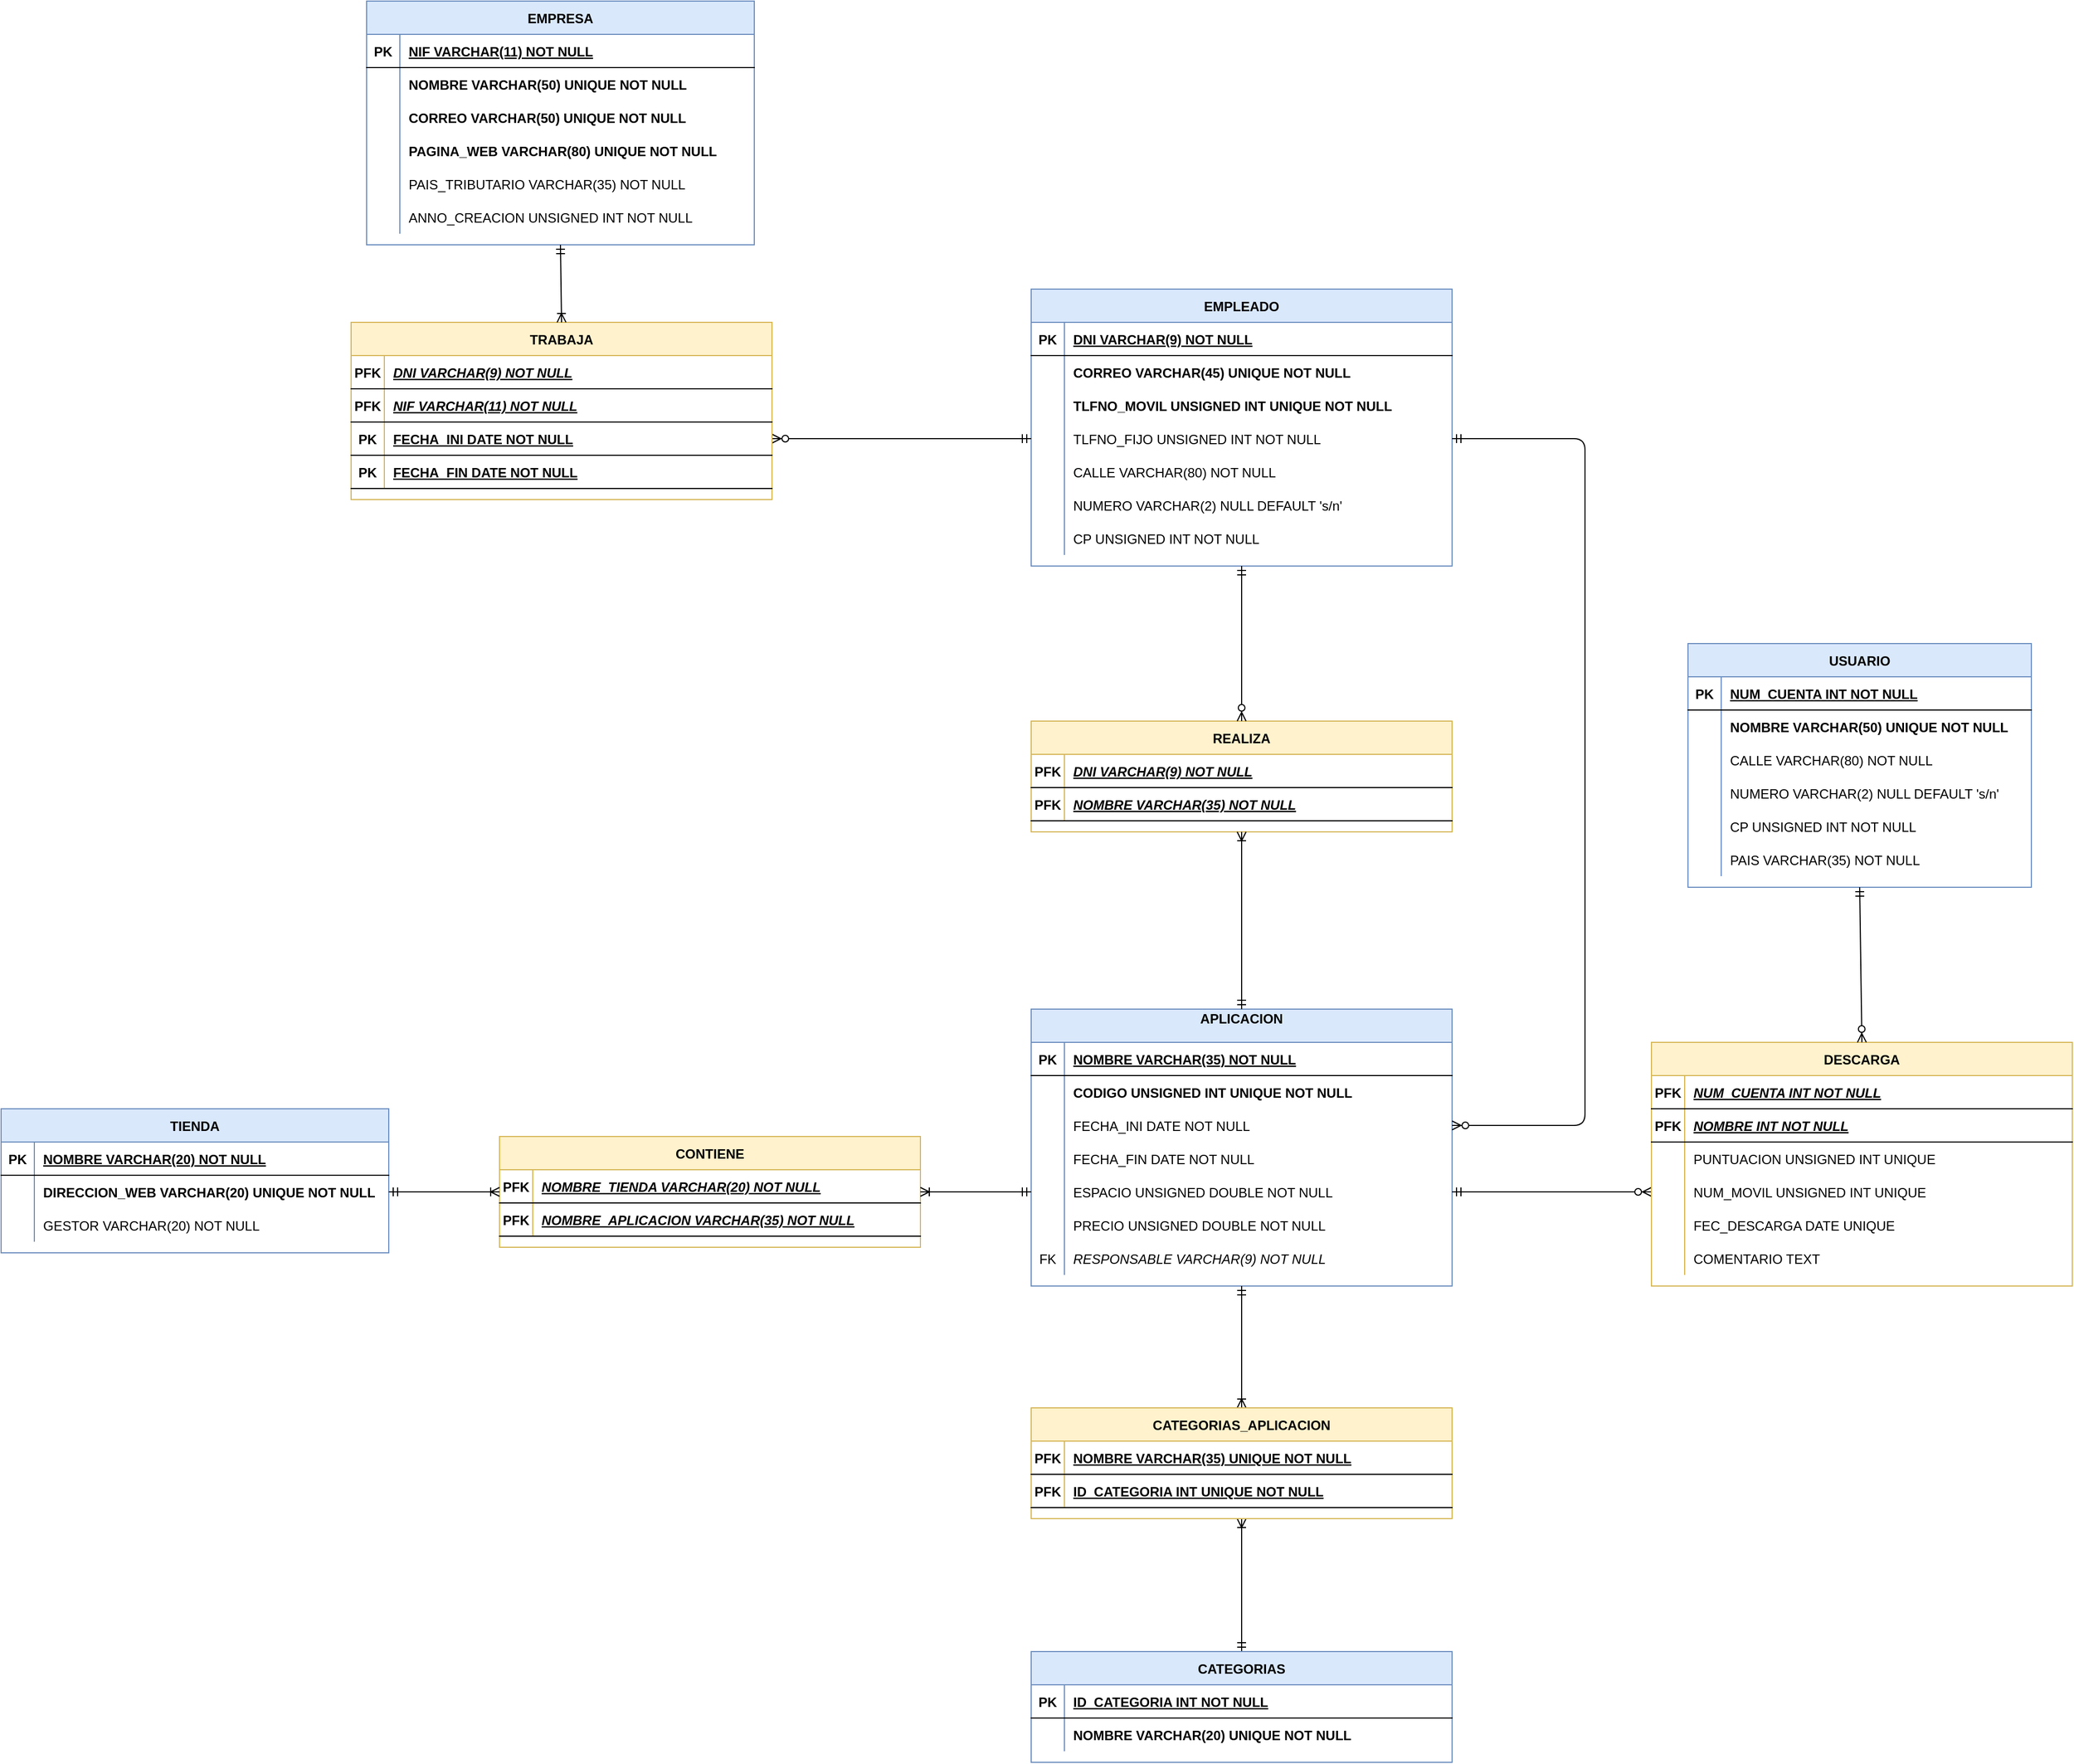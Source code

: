 <mxfile version="13.8.0" type="device"><diagram id="R2lEEEUBdFMjLlhIrx00" name="Page-1"><mxGraphModel dx="2881" dy="1130" grid="1" gridSize="10" guides="0" tooltips="1" connect="1" arrows="1" fold="1" page="1" pageScale="1" pageWidth="850" pageHeight="1100" math="0" shadow="0" extFonts="Permanent Marker^https://fonts.googleapis.com/css?family=Permanent+Marker"><root><mxCell id="0"/><mxCell id="1" parent="0"/><mxCell id="C-vyLk0tnHw3VtMMgP7b-23" value="EMPRESA" style="shape=table;startSize=30;container=1;collapsible=1;childLayout=tableLayout;fixedRows=1;rowLines=0;fontStyle=1;align=center;resizeLast=1;fillColor=#dae8fc;strokeColor=#6c8ebf;" parent="1" vertex="1"><mxGeometry x="-30" y="120" width="350" height="220" as="geometry"/></mxCell><mxCell id="C-vyLk0tnHw3VtMMgP7b-24" value="" style="shape=partialRectangle;collapsible=0;dropTarget=0;pointerEvents=0;fillColor=none;points=[[0,0.5],[1,0.5]];portConstraint=eastwest;top=0;left=0;right=0;bottom=1;" parent="C-vyLk0tnHw3VtMMgP7b-23" vertex="1"><mxGeometry y="30" width="350" height="30" as="geometry"/></mxCell><mxCell id="C-vyLk0tnHw3VtMMgP7b-25" value="PK" style="shape=partialRectangle;overflow=hidden;connectable=0;fillColor=none;top=0;left=0;bottom=0;right=0;fontStyle=1;" parent="C-vyLk0tnHw3VtMMgP7b-24" vertex="1"><mxGeometry width="30" height="30" as="geometry"/></mxCell><mxCell id="C-vyLk0tnHw3VtMMgP7b-26" value="NIF VARCHAR(11) NOT NULL" style="shape=partialRectangle;overflow=hidden;connectable=0;fillColor=none;top=0;left=0;bottom=0;right=0;align=left;spacingLeft=6;fontStyle=5;" parent="C-vyLk0tnHw3VtMMgP7b-24" vertex="1"><mxGeometry x="30" width="320" height="30" as="geometry"/></mxCell><mxCell id="C-vyLk0tnHw3VtMMgP7b-27" value="" style="shape=partialRectangle;collapsible=0;dropTarget=0;pointerEvents=0;fillColor=none;points=[[0,0.5],[1,0.5]];portConstraint=eastwest;top=0;left=0;right=0;bottom=0;" parent="C-vyLk0tnHw3VtMMgP7b-23" vertex="1"><mxGeometry y="60" width="350" height="30" as="geometry"/></mxCell><mxCell id="C-vyLk0tnHw3VtMMgP7b-28" value="" style="shape=partialRectangle;overflow=hidden;connectable=0;fillColor=none;top=0;left=0;bottom=0;right=0;" parent="C-vyLk0tnHw3VtMMgP7b-27" vertex="1"><mxGeometry width="30" height="30" as="geometry"/></mxCell><mxCell id="C-vyLk0tnHw3VtMMgP7b-29" value="NOMBRE VARCHAR(50) UNIQUE NOT NULL" style="shape=partialRectangle;overflow=hidden;connectable=0;fillColor=none;top=0;left=0;bottom=0;right=0;align=left;spacingLeft=6;fontStyle=1" parent="C-vyLk0tnHw3VtMMgP7b-27" vertex="1"><mxGeometry x="30" width="320" height="30" as="geometry"/></mxCell><mxCell id="D6ohH30DfpEZa4gS4uIM-1" style="shape=partialRectangle;collapsible=0;dropTarget=0;pointerEvents=0;fillColor=none;points=[[0,0.5],[1,0.5]];portConstraint=eastwest;top=0;left=0;right=0;bottom=0;" vertex="1" parent="C-vyLk0tnHw3VtMMgP7b-23"><mxGeometry y="90" width="350" height="30" as="geometry"/></mxCell><mxCell id="D6ohH30DfpEZa4gS4uIM-2" style="shape=partialRectangle;overflow=hidden;connectable=0;fillColor=none;top=0;left=0;bottom=0;right=0;" vertex="1" parent="D6ohH30DfpEZa4gS4uIM-1"><mxGeometry width="30" height="30" as="geometry"/></mxCell><mxCell id="D6ohH30DfpEZa4gS4uIM-3" value="CORREO VARCHAR(50) UNIQUE NOT NULL" style="shape=partialRectangle;overflow=hidden;connectable=0;fillColor=none;top=0;left=0;bottom=0;right=0;align=left;spacingLeft=6;fontStyle=1" vertex="1" parent="D6ohH30DfpEZa4gS4uIM-1"><mxGeometry x="30" width="320" height="30" as="geometry"/></mxCell><mxCell id="D6ohH30DfpEZa4gS4uIM-4" style="shape=partialRectangle;collapsible=0;dropTarget=0;pointerEvents=0;fillColor=none;points=[[0,0.5],[1,0.5]];portConstraint=eastwest;top=0;left=0;right=0;bottom=0;" vertex="1" parent="C-vyLk0tnHw3VtMMgP7b-23"><mxGeometry y="120" width="350" height="30" as="geometry"/></mxCell><mxCell id="D6ohH30DfpEZa4gS4uIM-5" style="shape=partialRectangle;overflow=hidden;connectable=0;fillColor=none;top=0;left=0;bottom=0;right=0;" vertex="1" parent="D6ohH30DfpEZa4gS4uIM-4"><mxGeometry width="30" height="30" as="geometry"/></mxCell><mxCell id="D6ohH30DfpEZa4gS4uIM-6" value="PAGINA_WEB VARCHAR(80) UNIQUE NOT NULL" style="shape=partialRectangle;overflow=hidden;connectable=0;fillColor=none;top=0;left=0;bottom=0;right=0;align=left;spacingLeft=6;fontStyle=1" vertex="1" parent="D6ohH30DfpEZa4gS4uIM-4"><mxGeometry x="30" width="320" height="30" as="geometry"/></mxCell><mxCell id="D6ohH30DfpEZa4gS4uIM-10" style="shape=partialRectangle;collapsible=0;dropTarget=0;pointerEvents=0;fillColor=none;points=[[0,0.5],[1,0.5]];portConstraint=eastwest;top=0;left=0;right=0;bottom=0;" vertex="1" parent="C-vyLk0tnHw3VtMMgP7b-23"><mxGeometry y="150" width="350" height="30" as="geometry"/></mxCell><mxCell id="D6ohH30DfpEZa4gS4uIM-11" style="shape=partialRectangle;overflow=hidden;connectable=0;fillColor=none;top=0;left=0;bottom=0;right=0;" vertex="1" parent="D6ohH30DfpEZa4gS4uIM-10"><mxGeometry width="30" height="30" as="geometry"/></mxCell><mxCell id="D6ohH30DfpEZa4gS4uIM-12" value="PAIS_TRIBUTARIO VARCHAR(35) NOT NULL" style="shape=partialRectangle;overflow=hidden;connectable=0;fillColor=none;top=0;left=0;bottom=0;right=0;align=left;spacingLeft=6;fontStyle=0" vertex="1" parent="D6ohH30DfpEZa4gS4uIM-10"><mxGeometry x="30" width="320" height="30" as="geometry"/></mxCell><mxCell id="D6ohH30DfpEZa4gS4uIM-13" style="shape=partialRectangle;collapsible=0;dropTarget=0;pointerEvents=0;fillColor=none;points=[[0,0.5],[1,0.5]];portConstraint=eastwest;top=0;left=0;right=0;bottom=0;" vertex="1" parent="C-vyLk0tnHw3VtMMgP7b-23"><mxGeometry y="180" width="350" height="30" as="geometry"/></mxCell><mxCell id="D6ohH30DfpEZa4gS4uIM-14" style="shape=partialRectangle;overflow=hidden;connectable=0;fillColor=none;top=0;left=0;bottom=0;right=0;" vertex="1" parent="D6ohH30DfpEZa4gS4uIM-13"><mxGeometry width="30" height="30" as="geometry"/></mxCell><mxCell id="D6ohH30DfpEZa4gS4uIM-15" value="ANNO_CREACION UNSIGNED INT NOT NULL" style="shape=partialRectangle;overflow=hidden;connectable=0;fillColor=none;top=0;left=0;bottom=0;right=0;align=left;spacingLeft=6;fontStyle=0" vertex="1" parent="D6ohH30DfpEZa4gS4uIM-13"><mxGeometry x="30" width="320" height="30" as="geometry"/></mxCell><mxCell id="D6ohH30DfpEZa4gS4uIM-22" value="EMPLEADO" style="shape=table;startSize=30;container=1;collapsible=1;childLayout=tableLayout;fixedRows=1;rowLines=0;fontStyle=1;align=center;resizeLast=1;fillColor=#dae8fc;strokeColor=#6c8ebf;" vertex="1" parent="1"><mxGeometry x="570" y="380" width="380" height="250" as="geometry"/></mxCell><mxCell id="D6ohH30DfpEZa4gS4uIM-23" value="" style="shape=partialRectangle;collapsible=0;dropTarget=0;pointerEvents=0;fillColor=none;points=[[0,0.5],[1,0.5]];portConstraint=eastwest;top=0;left=0;right=0;bottom=1;" vertex="1" parent="D6ohH30DfpEZa4gS4uIM-22"><mxGeometry y="30" width="380" height="30" as="geometry"/></mxCell><mxCell id="D6ohH30DfpEZa4gS4uIM-24" value="PK" style="shape=partialRectangle;overflow=hidden;connectable=0;fillColor=none;top=0;left=0;bottom=0;right=0;fontStyle=1;" vertex="1" parent="D6ohH30DfpEZa4gS4uIM-23"><mxGeometry width="30" height="30" as="geometry"/></mxCell><mxCell id="D6ohH30DfpEZa4gS4uIM-25" value="DNI VARCHAR(9) NOT NULL" style="shape=partialRectangle;overflow=hidden;connectable=0;fillColor=none;top=0;left=0;bottom=0;right=0;align=left;spacingLeft=6;fontStyle=5;" vertex="1" parent="D6ohH30DfpEZa4gS4uIM-23"><mxGeometry x="30" width="350" height="30" as="geometry"/></mxCell><mxCell id="D6ohH30DfpEZa4gS4uIM-29" value="" style="shape=partialRectangle;collapsible=0;dropTarget=0;pointerEvents=0;fillColor=none;points=[[0,0.5],[1,0.5]];portConstraint=eastwest;top=0;left=0;right=0;bottom=0;" vertex="1" parent="D6ohH30DfpEZa4gS4uIM-22"><mxGeometry y="60" width="380" height="30" as="geometry"/></mxCell><mxCell id="D6ohH30DfpEZa4gS4uIM-30" value="" style="shape=partialRectangle;overflow=hidden;connectable=0;fillColor=none;top=0;left=0;bottom=0;right=0;" vertex="1" parent="D6ohH30DfpEZa4gS4uIM-29"><mxGeometry width="30" height="30" as="geometry"/></mxCell><mxCell id="D6ohH30DfpEZa4gS4uIM-31" value="CORREO VARCHAR(45) UNIQUE NOT NULL" style="shape=partialRectangle;overflow=hidden;connectable=0;fillColor=none;top=0;left=0;bottom=0;right=0;align=left;spacingLeft=6;fontStyle=1" vertex="1" parent="D6ohH30DfpEZa4gS4uIM-29"><mxGeometry x="30" width="350" height="30" as="geometry"/></mxCell><mxCell id="D6ohH30DfpEZa4gS4uIM-51" style="shape=partialRectangle;collapsible=0;dropTarget=0;pointerEvents=0;fillColor=none;points=[[0,0.5],[1,0.5]];portConstraint=eastwest;top=0;left=0;right=0;bottom=0;" vertex="1" parent="D6ohH30DfpEZa4gS4uIM-22"><mxGeometry y="90" width="380" height="30" as="geometry"/></mxCell><mxCell id="D6ohH30DfpEZa4gS4uIM-52" style="shape=partialRectangle;overflow=hidden;connectable=0;fillColor=none;top=0;left=0;bottom=0;right=0;" vertex="1" parent="D6ohH30DfpEZa4gS4uIM-51"><mxGeometry width="30" height="30" as="geometry"/></mxCell><mxCell id="D6ohH30DfpEZa4gS4uIM-53" value="TLFNO_MOVIL UNSIGNED INT UNIQUE NOT NULL" style="shape=partialRectangle;overflow=hidden;connectable=0;fillColor=none;top=0;left=0;bottom=0;right=0;align=left;spacingLeft=6;fontStyle=1" vertex="1" parent="D6ohH30DfpEZa4gS4uIM-51"><mxGeometry x="30" width="350" height="30" as="geometry"/></mxCell><mxCell id="D6ohH30DfpEZa4gS4uIM-48" style="shape=partialRectangle;collapsible=0;dropTarget=0;pointerEvents=0;fillColor=none;points=[[0,0.5],[1,0.5]];portConstraint=eastwest;top=0;left=0;right=0;bottom=0;" vertex="1" parent="D6ohH30DfpEZa4gS4uIM-22"><mxGeometry y="120" width="380" height="30" as="geometry"/></mxCell><mxCell id="D6ohH30DfpEZa4gS4uIM-49" style="shape=partialRectangle;overflow=hidden;connectable=0;fillColor=none;top=0;left=0;bottom=0;right=0;" vertex="1" parent="D6ohH30DfpEZa4gS4uIM-48"><mxGeometry width="30" height="30" as="geometry"/></mxCell><mxCell id="D6ohH30DfpEZa4gS4uIM-50" value="TLFNO_FIJO UNSIGNED INT NOT NULL" style="shape=partialRectangle;overflow=hidden;connectable=0;fillColor=none;top=0;left=0;bottom=0;right=0;align=left;spacingLeft=6;fontStyle=0" vertex="1" parent="D6ohH30DfpEZa4gS4uIM-48"><mxGeometry x="30" width="350" height="30" as="geometry"/></mxCell><mxCell id="D6ohH30DfpEZa4gS4uIM-26" value="" style="shape=partialRectangle;collapsible=0;dropTarget=0;pointerEvents=0;fillColor=none;points=[[0,0.5],[1,0.5]];portConstraint=eastwest;top=0;left=0;right=0;bottom=0;" vertex="1" parent="D6ohH30DfpEZa4gS4uIM-22"><mxGeometry y="150" width="380" height="30" as="geometry"/></mxCell><mxCell id="D6ohH30DfpEZa4gS4uIM-27" value="" style="shape=partialRectangle;overflow=hidden;connectable=0;fillColor=none;top=0;left=0;bottom=0;right=0;" vertex="1" parent="D6ohH30DfpEZa4gS4uIM-26"><mxGeometry width="30" height="30" as="geometry"/></mxCell><mxCell id="D6ohH30DfpEZa4gS4uIM-28" value="CALLE VARCHAR(80) NOT NULL" style="shape=partialRectangle;overflow=hidden;connectable=0;fillColor=none;top=0;left=0;bottom=0;right=0;align=left;spacingLeft=6;" vertex="1" parent="D6ohH30DfpEZa4gS4uIM-26"><mxGeometry x="30" width="350" height="30" as="geometry"/></mxCell><mxCell id="D6ohH30DfpEZa4gS4uIM-54" style="shape=partialRectangle;collapsible=0;dropTarget=0;pointerEvents=0;fillColor=none;points=[[0,0.5],[1,0.5]];portConstraint=eastwest;top=0;left=0;right=0;bottom=0;" vertex="1" parent="D6ohH30DfpEZa4gS4uIM-22"><mxGeometry y="180" width="380" height="30" as="geometry"/></mxCell><mxCell id="D6ohH30DfpEZa4gS4uIM-55" style="shape=partialRectangle;overflow=hidden;connectable=0;fillColor=none;top=0;left=0;bottom=0;right=0;" vertex="1" parent="D6ohH30DfpEZa4gS4uIM-54"><mxGeometry width="30" height="30" as="geometry"/></mxCell><mxCell id="D6ohH30DfpEZa4gS4uIM-56" value="NUMERO VARCHAR(2) NULL DEFAULT 's/n'" style="shape=partialRectangle;overflow=hidden;connectable=0;fillColor=none;top=0;left=0;bottom=0;right=0;align=left;spacingLeft=6;" vertex="1" parent="D6ohH30DfpEZa4gS4uIM-54"><mxGeometry x="30" width="350" height="30" as="geometry"/></mxCell><mxCell id="D6ohH30DfpEZa4gS4uIM-57" style="shape=partialRectangle;collapsible=0;dropTarget=0;pointerEvents=0;fillColor=none;points=[[0,0.5],[1,0.5]];portConstraint=eastwest;top=0;left=0;right=0;bottom=0;" vertex="1" parent="D6ohH30DfpEZa4gS4uIM-22"><mxGeometry y="210" width="380" height="30" as="geometry"/></mxCell><mxCell id="D6ohH30DfpEZa4gS4uIM-58" style="shape=partialRectangle;overflow=hidden;connectable=0;fillColor=none;top=0;left=0;bottom=0;right=0;" vertex="1" parent="D6ohH30DfpEZa4gS4uIM-57"><mxGeometry width="30" height="30" as="geometry"/></mxCell><mxCell id="D6ohH30DfpEZa4gS4uIM-59" value="CP UNSIGNED INT NOT NULL" style="shape=partialRectangle;overflow=hidden;connectable=0;fillColor=none;top=0;left=0;bottom=0;right=0;align=left;spacingLeft=6;" vertex="1" parent="D6ohH30DfpEZa4gS4uIM-57"><mxGeometry x="30" width="350" height="30" as="geometry"/></mxCell><mxCell id="D6ohH30DfpEZa4gS4uIM-160" value="REALIZA" style="shape=table;startSize=30;container=1;collapsible=1;childLayout=tableLayout;fixedRows=1;rowLines=0;fontStyle=1;align=center;resizeLast=1;fillColor=#fff2cc;strokeColor=#d6b656;" vertex="1" parent="1"><mxGeometry x="570" y="770" width="380" height="100" as="geometry"/></mxCell><mxCell id="D6ohH30DfpEZa4gS4uIM-161" value="" style="shape=partialRectangle;collapsible=0;dropTarget=0;pointerEvents=0;fillColor=none;points=[[0,0.5],[1,0.5]];portConstraint=eastwest;top=0;left=0;right=0;bottom=1;" vertex="1" parent="D6ohH30DfpEZa4gS4uIM-160"><mxGeometry y="30" width="380" height="30" as="geometry"/></mxCell><mxCell id="D6ohH30DfpEZa4gS4uIM-162" value="PFK" style="shape=partialRectangle;overflow=hidden;connectable=0;fillColor=none;top=0;left=0;bottom=0;right=0;fontStyle=1;" vertex="1" parent="D6ohH30DfpEZa4gS4uIM-161"><mxGeometry width="30" height="30" as="geometry"/></mxCell><mxCell id="D6ohH30DfpEZa4gS4uIM-163" value="DNI VARCHAR(9) NOT NULL" style="shape=partialRectangle;overflow=hidden;connectable=0;fillColor=none;top=0;left=0;bottom=0;right=0;align=left;spacingLeft=6;fontStyle=7;" vertex="1" parent="D6ohH30DfpEZa4gS4uIM-161"><mxGeometry x="30" width="350" height="30" as="geometry"/></mxCell><mxCell id="D6ohH30DfpEZa4gS4uIM-164" style="shape=partialRectangle;collapsible=0;dropTarget=0;pointerEvents=0;fillColor=none;points=[[0,0.5],[1,0.5]];portConstraint=eastwest;top=0;left=0;right=0;bottom=1;" vertex="1" parent="D6ohH30DfpEZa4gS4uIM-160"><mxGeometry y="60" width="380" height="30" as="geometry"/></mxCell><mxCell id="D6ohH30DfpEZa4gS4uIM-165" value="PFK" style="shape=partialRectangle;overflow=hidden;connectable=0;fillColor=none;top=0;left=0;bottom=0;right=0;fontStyle=1;" vertex="1" parent="D6ohH30DfpEZa4gS4uIM-164"><mxGeometry width="30" height="30" as="geometry"/></mxCell><mxCell id="D6ohH30DfpEZa4gS4uIM-166" value="NOMBRE VARCHAR(35) NOT NULL" style="shape=partialRectangle;overflow=hidden;connectable=0;fillColor=none;top=0;left=0;bottom=0;right=0;align=left;spacingLeft=6;fontStyle=7;" vertex="1" parent="D6ohH30DfpEZa4gS4uIM-164"><mxGeometry x="30" width="350" height="30" as="geometry"/></mxCell><mxCell id="D6ohH30DfpEZa4gS4uIM-86" value="APLICACION&#xA;" style="shape=table;startSize=30;container=1;collapsible=1;childLayout=tableLayout;fixedRows=1;rowLines=0;fontStyle=1;align=center;resizeLast=1;fillColor=#dae8fc;strokeColor=#6c8ebf;" vertex="1" parent="1"><mxGeometry x="570" y="1030" width="380" height="250" as="geometry"/></mxCell><mxCell id="D6ohH30DfpEZa4gS4uIM-87" value="" style="shape=partialRectangle;collapsible=0;dropTarget=0;pointerEvents=0;fillColor=none;points=[[0,0.5],[1,0.5]];portConstraint=eastwest;top=0;left=0;right=0;bottom=1;" vertex="1" parent="D6ohH30DfpEZa4gS4uIM-86"><mxGeometry y="30" width="380" height="30" as="geometry"/></mxCell><mxCell id="D6ohH30DfpEZa4gS4uIM-88" value="PK" style="shape=partialRectangle;overflow=hidden;connectable=0;fillColor=none;top=0;left=0;bottom=0;right=0;fontStyle=1;" vertex="1" parent="D6ohH30DfpEZa4gS4uIM-87"><mxGeometry width="30" height="30" as="geometry"/></mxCell><mxCell id="D6ohH30DfpEZa4gS4uIM-89" value="NOMBRE VARCHAR(35) NOT NULL" style="shape=partialRectangle;overflow=hidden;connectable=0;fillColor=none;top=0;left=0;bottom=0;right=0;align=left;spacingLeft=6;fontStyle=5;" vertex="1" parent="D6ohH30DfpEZa4gS4uIM-87"><mxGeometry x="30" width="350" height="30" as="geometry"/></mxCell><mxCell id="D6ohH30DfpEZa4gS4uIM-90" value="" style="shape=partialRectangle;collapsible=0;dropTarget=0;pointerEvents=0;fillColor=none;points=[[0,0.5],[1,0.5]];portConstraint=eastwest;top=0;left=0;right=0;bottom=0;" vertex="1" parent="D6ohH30DfpEZa4gS4uIM-86"><mxGeometry y="60" width="380" height="30" as="geometry"/></mxCell><mxCell id="D6ohH30DfpEZa4gS4uIM-91" value="" style="shape=partialRectangle;overflow=hidden;connectable=0;fillColor=none;top=0;left=0;bottom=0;right=0;" vertex="1" parent="D6ohH30DfpEZa4gS4uIM-90"><mxGeometry width="30" height="30" as="geometry"/></mxCell><mxCell id="D6ohH30DfpEZa4gS4uIM-92" value="CODIGO UNSIGNED INT UNIQUE NOT NULL" style="shape=partialRectangle;overflow=hidden;connectable=0;fillColor=none;top=0;left=0;bottom=0;right=0;align=left;spacingLeft=6;fontStyle=1" vertex="1" parent="D6ohH30DfpEZa4gS4uIM-90"><mxGeometry x="30" width="350" height="30" as="geometry"/></mxCell><mxCell id="D6ohH30DfpEZa4gS4uIM-96" style="shape=partialRectangle;collapsible=0;dropTarget=0;pointerEvents=0;fillColor=none;points=[[0,0.5],[1,0.5]];portConstraint=eastwest;top=0;left=0;right=0;bottom=0;" vertex="1" parent="D6ohH30DfpEZa4gS4uIM-86"><mxGeometry y="90" width="380" height="30" as="geometry"/></mxCell><mxCell id="D6ohH30DfpEZa4gS4uIM-97" style="shape=partialRectangle;overflow=hidden;connectable=0;fillColor=none;top=0;left=0;bottom=0;right=0;" vertex="1" parent="D6ohH30DfpEZa4gS4uIM-96"><mxGeometry width="30" height="30" as="geometry"/></mxCell><mxCell id="D6ohH30DfpEZa4gS4uIM-98" value="FECHA_INI DATE NOT NULL" style="shape=partialRectangle;overflow=hidden;connectable=0;fillColor=none;top=0;left=0;bottom=0;right=0;align=left;spacingLeft=6;fontStyle=0" vertex="1" parent="D6ohH30DfpEZa4gS4uIM-96"><mxGeometry x="30" width="350" height="30" as="geometry"/></mxCell><mxCell id="D6ohH30DfpEZa4gS4uIM-99" value="" style="shape=partialRectangle;collapsible=0;dropTarget=0;pointerEvents=0;fillColor=none;points=[[0,0.5],[1,0.5]];portConstraint=eastwest;top=0;left=0;right=0;bottom=0;" vertex="1" parent="D6ohH30DfpEZa4gS4uIM-86"><mxGeometry y="120" width="380" height="30" as="geometry"/></mxCell><mxCell id="D6ohH30DfpEZa4gS4uIM-100" value="" style="shape=partialRectangle;overflow=hidden;connectable=0;fillColor=none;top=0;left=0;bottom=0;right=0;" vertex="1" parent="D6ohH30DfpEZa4gS4uIM-99"><mxGeometry width="30" height="30" as="geometry"/></mxCell><mxCell id="D6ohH30DfpEZa4gS4uIM-101" value="FECHA_FIN DATE NOT NULL" style="shape=partialRectangle;overflow=hidden;connectable=0;fillColor=none;top=0;left=0;bottom=0;right=0;align=left;spacingLeft=6;" vertex="1" parent="D6ohH30DfpEZa4gS4uIM-99"><mxGeometry x="30" width="350" height="30" as="geometry"/></mxCell><mxCell id="D6ohH30DfpEZa4gS4uIM-102" style="shape=partialRectangle;collapsible=0;dropTarget=0;pointerEvents=0;fillColor=none;points=[[0,0.5],[1,0.5]];portConstraint=eastwest;top=0;left=0;right=0;bottom=0;" vertex="1" parent="D6ohH30DfpEZa4gS4uIM-86"><mxGeometry y="150" width="380" height="30" as="geometry"/></mxCell><mxCell id="D6ohH30DfpEZa4gS4uIM-103" style="shape=partialRectangle;overflow=hidden;connectable=0;fillColor=none;top=0;left=0;bottom=0;right=0;" vertex="1" parent="D6ohH30DfpEZa4gS4uIM-102"><mxGeometry width="30" height="30" as="geometry"/></mxCell><mxCell id="D6ohH30DfpEZa4gS4uIM-104" value="ESPACIO UNSIGNED DOUBLE NOT NULL" style="shape=partialRectangle;overflow=hidden;connectable=0;fillColor=none;top=0;left=0;bottom=0;right=0;align=left;spacingLeft=6;" vertex="1" parent="D6ohH30DfpEZa4gS4uIM-102"><mxGeometry x="30" width="350" height="30" as="geometry"/></mxCell><mxCell id="D6ohH30DfpEZa4gS4uIM-105" style="shape=partialRectangle;collapsible=0;dropTarget=0;pointerEvents=0;fillColor=none;points=[[0,0.5],[1,0.5]];portConstraint=eastwest;top=0;left=0;right=0;bottom=0;" vertex="1" parent="D6ohH30DfpEZa4gS4uIM-86"><mxGeometry y="180" width="380" height="30" as="geometry"/></mxCell><mxCell id="D6ohH30DfpEZa4gS4uIM-106" style="shape=partialRectangle;overflow=hidden;connectable=0;fillColor=none;top=0;left=0;bottom=0;right=0;" vertex="1" parent="D6ohH30DfpEZa4gS4uIM-105"><mxGeometry width="30" height="30" as="geometry"/></mxCell><mxCell id="D6ohH30DfpEZa4gS4uIM-107" value="PRECIO UNSIGNED DOUBLE NOT NULL" style="shape=partialRectangle;overflow=hidden;connectable=0;fillColor=none;top=0;left=0;bottom=0;right=0;align=left;spacingLeft=6;" vertex="1" parent="D6ohH30DfpEZa4gS4uIM-105"><mxGeometry x="30" width="350" height="30" as="geometry"/></mxCell><mxCell id="D6ohH30DfpEZa4gS4uIM-173" style="shape=partialRectangle;collapsible=0;dropTarget=0;pointerEvents=0;fillColor=none;points=[[0,0.5],[1,0.5]];portConstraint=eastwest;top=0;left=0;right=0;bottom=0;" vertex="1" parent="D6ohH30DfpEZa4gS4uIM-86"><mxGeometry y="210" width="380" height="30" as="geometry"/></mxCell><mxCell id="D6ohH30DfpEZa4gS4uIM-174" value="FK" style="shape=partialRectangle;overflow=hidden;connectable=0;fillColor=none;top=0;left=0;bottom=0;right=0;" vertex="1" parent="D6ohH30DfpEZa4gS4uIM-173"><mxGeometry width="30" height="30" as="geometry"/></mxCell><mxCell id="D6ohH30DfpEZa4gS4uIM-175" value="RESPONSABLE VARCHAR(9) NOT NULL" style="shape=partialRectangle;overflow=hidden;connectable=0;fillColor=none;top=0;left=0;bottom=0;right=0;align=left;spacingLeft=6;fontStyle=2" vertex="1" parent="D6ohH30DfpEZa4gS4uIM-173"><mxGeometry x="30" width="350" height="30" as="geometry"/></mxCell><mxCell id="D6ohH30DfpEZa4gS4uIM-67" value="TIENDA" style="shape=table;startSize=30;container=1;collapsible=1;childLayout=tableLayout;fixedRows=1;rowLines=0;fontStyle=1;align=center;resizeLast=1;fillColor=#dae8fc;strokeColor=#6c8ebf;" vertex="1" parent="1"><mxGeometry x="-360" y="1120" width="350" height="130" as="geometry"/></mxCell><mxCell id="D6ohH30DfpEZa4gS4uIM-68" value="" style="shape=partialRectangle;collapsible=0;dropTarget=0;pointerEvents=0;fillColor=none;points=[[0,0.5],[1,0.5]];portConstraint=eastwest;top=0;left=0;right=0;bottom=1;" vertex="1" parent="D6ohH30DfpEZa4gS4uIM-67"><mxGeometry y="30" width="350" height="30" as="geometry"/></mxCell><mxCell id="D6ohH30DfpEZa4gS4uIM-69" value="PK" style="shape=partialRectangle;overflow=hidden;connectable=0;fillColor=none;top=0;left=0;bottom=0;right=0;fontStyle=1;" vertex="1" parent="D6ohH30DfpEZa4gS4uIM-68"><mxGeometry width="30" height="30" as="geometry"/></mxCell><mxCell id="D6ohH30DfpEZa4gS4uIM-70" value="NOMBRE VARCHAR(20) NOT NULL" style="shape=partialRectangle;overflow=hidden;connectable=0;fillColor=none;top=0;left=0;bottom=0;right=0;align=left;spacingLeft=6;fontStyle=5;" vertex="1" parent="D6ohH30DfpEZa4gS4uIM-68"><mxGeometry x="30" width="320" height="30" as="geometry"/></mxCell><mxCell id="D6ohH30DfpEZa4gS4uIM-71" value="" style="shape=partialRectangle;collapsible=0;dropTarget=0;pointerEvents=0;fillColor=none;points=[[0,0.5],[1,0.5]];portConstraint=eastwest;top=0;left=0;right=0;bottom=0;" vertex="1" parent="D6ohH30DfpEZa4gS4uIM-67"><mxGeometry y="60" width="350" height="30" as="geometry"/></mxCell><mxCell id="D6ohH30DfpEZa4gS4uIM-72" value="" style="shape=partialRectangle;overflow=hidden;connectable=0;fillColor=none;top=0;left=0;bottom=0;right=0;" vertex="1" parent="D6ohH30DfpEZa4gS4uIM-71"><mxGeometry width="30" height="30" as="geometry"/></mxCell><mxCell id="D6ohH30DfpEZa4gS4uIM-73" value="DIRECCION_WEB VARCHAR(20) UNIQUE NOT NULL" style="shape=partialRectangle;overflow=hidden;connectable=0;fillColor=none;top=0;left=0;bottom=0;right=0;align=left;spacingLeft=6;fontStyle=1" vertex="1" parent="D6ohH30DfpEZa4gS4uIM-71"><mxGeometry x="30" width="320" height="30" as="geometry"/></mxCell><mxCell id="D6ohH30DfpEZa4gS4uIM-80" style="shape=partialRectangle;collapsible=0;dropTarget=0;pointerEvents=0;fillColor=none;points=[[0,0.5],[1,0.5]];portConstraint=eastwest;top=0;left=0;right=0;bottom=0;" vertex="1" parent="D6ohH30DfpEZa4gS4uIM-67"><mxGeometry y="90" width="350" height="30" as="geometry"/></mxCell><mxCell id="D6ohH30DfpEZa4gS4uIM-81" style="shape=partialRectangle;overflow=hidden;connectable=0;fillColor=none;top=0;left=0;bottom=0;right=0;" vertex="1" parent="D6ohH30DfpEZa4gS4uIM-80"><mxGeometry width="30" height="30" as="geometry"/></mxCell><mxCell id="D6ohH30DfpEZa4gS4uIM-82" value="GESTOR VARCHAR(20) NOT NULL" style="shape=partialRectangle;overflow=hidden;connectable=0;fillColor=none;top=0;left=0;bottom=0;right=0;align=left;spacingLeft=6;fontStyle=0" vertex="1" parent="D6ohH30DfpEZa4gS4uIM-80"><mxGeometry x="30" width="320" height="30" as="geometry"/></mxCell><mxCell id="D6ohH30DfpEZa4gS4uIM-211" value="CONTIENE" style="shape=table;startSize=30;container=1;collapsible=1;childLayout=tableLayout;fixedRows=1;rowLines=0;fontStyle=1;align=center;resizeLast=1;fillColor=#fff2cc;strokeColor=#d6b656;" vertex="1" parent="1"><mxGeometry x="90" y="1145" width="380" height="100" as="geometry"/></mxCell><mxCell id="D6ohH30DfpEZa4gS4uIM-212" value="" style="shape=partialRectangle;collapsible=0;dropTarget=0;pointerEvents=0;fillColor=none;points=[[0,0.5],[1,0.5]];portConstraint=eastwest;top=0;left=0;right=0;bottom=1;" vertex="1" parent="D6ohH30DfpEZa4gS4uIM-211"><mxGeometry y="30" width="380" height="30" as="geometry"/></mxCell><mxCell id="D6ohH30DfpEZa4gS4uIM-213" value="PFK" style="shape=partialRectangle;overflow=hidden;connectable=0;fillColor=none;top=0;left=0;bottom=0;right=0;fontStyle=1;" vertex="1" parent="D6ohH30DfpEZa4gS4uIM-212"><mxGeometry width="30" height="30" as="geometry"/></mxCell><mxCell id="D6ohH30DfpEZa4gS4uIM-214" value="NOMBRE_TIENDA VARCHAR(20) NOT NULL" style="shape=partialRectangle;overflow=hidden;connectable=0;fillColor=none;top=0;left=0;bottom=0;right=0;align=left;spacingLeft=6;fontStyle=7;" vertex="1" parent="D6ohH30DfpEZa4gS4uIM-212"><mxGeometry x="30" width="350" height="30" as="geometry"/></mxCell><mxCell id="D6ohH30DfpEZa4gS4uIM-215" style="shape=partialRectangle;collapsible=0;dropTarget=0;pointerEvents=0;fillColor=none;points=[[0,0.5],[1,0.5]];portConstraint=eastwest;top=0;left=0;right=0;bottom=1;" vertex="1" parent="D6ohH30DfpEZa4gS4uIM-211"><mxGeometry y="60" width="380" height="30" as="geometry"/></mxCell><mxCell id="D6ohH30DfpEZa4gS4uIM-216" value="PFK" style="shape=partialRectangle;overflow=hidden;connectable=0;fillColor=none;top=0;left=0;bottom=0;right=0;fontStyle=1;" vertex="1" parent="D6ohH30DfpEZa4gS4uIM-215"><mxGeometry width="30" height="30" as="geometry"/></mxCell><mxCell id="D6ohH30DfpEZa4gS4uIM-217" value="NOMBRE_APLICACION VARCHAR(35) NOT NULL" style="shape=partialRectangle;overflow=hidden;connectable=0;fillColor=none;top=0;left=0;bottom=0;right=0;align=left;spacingLeft=6;fontStyle=7;" vertex="1" parent="D6ohH30DfpEZa4gS4uIM-215"><mxGeometry x="30" width="350" height="30" as="geometry"/></mxCell><mxCell id="D6ohH30DfpEZa4gS4uIM-220" value="" style="edgeStyle=entityRelationEdgeStyle;fontSize=12;html=1;endArrow=ERzeroToMany;startArrow=ERmandOne;entryX=1;entryY=0.5;entryDx=0;entryDy=0;exitX=0;exitY=0.5;exitDx=0;exitDy=0;" edge="1" parent="1" source="D6ohH30DfpEZa4gS4uIM-48" target="D6ohH30DfpEZa4gS4uIM-153"><mxGeometry width="100" height="100" relative="1" as="geometry"><mxPoint x="250" y="820" as="sourcePoint"/><mxPoint x="350" y="720" as="targetPoint"/></mxGeometry></mxCell><mxCell id="D6ohH30DfpEZa4gS4uIM-222" value="" style="endArrow=ERmandOne;html=1;strokeColor=#000000;entryX=0.5;entryY=1;entryDx=0;entryDy=0;exitX=0.5;exitY=0;exitDx=0;exitDy=0;startArrow=ERzeroToMany;startFill=1;endFill=0;" edge="1" parent="1" source="D6ohH30DfpEZa4gS4uIM-160" target="D6ohH30DfpEZa4gS4uIM-22"><mxGeometry width="50" height="50" relative="1" as="geometry"><mxPoint x="680" y="760" as="sourcePoint"/><mxPoint x="730" y="710" as="targetPoint"/></mxGeometry></mxCell><mxCell id="D6ohH30DfpEZa4gS4uIM-223" value="" style="endArrow=ERoneToMany;html=1;strokeColor=#000000;entryX=0.5;entryY=1;entryDx=0;entryDy=0;exitX=0.5;exitY=0;exitDx=0;exitDy=0;startArrow=ERmandOne;startFill=0;endFill=0;" edge="1" parent="1" source="D6ohH30DfpEZa4gS4uIM-86" target="D6ohH30DfpEZa4gS4uIM-160"><mxGeometry width="50" height="50" relative="1" as="geometry"><mxPoint x="760" y="770" as="sourcePoint"/><mxPoint x="760" y="630" as="targetPoint"/></mxGeometry></mxCell><mxCell id="D6ohH30DfpEZa4gS4uIM-224" value="" style="endArrow=ERmandOne;html=1;strokeColor=#000000;entryX=0;entryY=0.5;entryDx=0;entryDy=0;exitX=1;exitY=0.5;exitDx=0;exitDy=0;startArrow=ERoneToMany;startFill=0;endFill=0;" edge="1" parent="1" source="D6ohH30DfpEZa4gS4uIM-211" target="D6ohH30DfpEZa4gS4uIM-102"><mxGeometry width="50" height="50" relative="1" as="geometry"><mxPoint x="760" y="1030" as="sourcePoint"/><mxPoint x="760" y="870" as="targetPoint"/></mxGeometry></mxCell><mxCell id="D6ohH30DfpEZa4gS4uIM-225" value="" style="endArrow=ERoneToMany;html=1;strokeColor=#000000;entryX=0;entryY=0.5;entryDx=0;entryDy=0;exitX=1;exitY=0.5;exitDx=0;exitDy=0;startArrow=ERmandOne;startFill=0;endFill=0;" edge="1" parent="1" source="D6ohH30DfpEZa4gS4uIM-71" target="D6ohH30DfpEZa4gS4uIM-211"><mxGeometry width="50" height="50" relative="1" as="geometry"><mxPoint x="470" y="1195" as="sourcePoint"/><mxPoint x="570" y="1195" as="targetPoint"/></mxGeometry></mxCell><mxCell id="D6ohH30DfpEZa4gS4uIM-226" value="" style="endArrow=ERmandOne;html=1;strokeColor=#000000;exitX=0.5;exitY=0;exitDx=0;exitDy=0;startArrow=ERoneToMany;startFill=0;endFill=0;" edge="1" parent="1" source="D6ohH30DfpEZa4gS4uIM-176"><mxGeometry width="50" height="50" relative="1" as="geometry"><mxPoint x="760" y="1030" as="sourcePoint"/><mxPoint x="760" y="1280" as="targetPoint"/></mxGeometry></mxCell><mxCell id="D6ohH30DfpEZa4gS4uIM-227" value="" style="endArrow=ERoneToMany;html=1;strokeColor=#000000;exitX=0.5;exitY=0;exitDx=0;exitDy=0;startArrow=ERmandOne;startFill=0;endFill=0;entryX=0.5;entryY=1;entryDx=0;entryDy=0;" edge="1" parent="1" source="D6ohH30DfpEZa4gS4uIM-108" target="D6ohH30DfpEZa4gS4uIM-176"><mxGeometry width="50" height="50" relative="1" as="geometry"><mxPoint x="760" y="1390" as="sourcePoint"/><mxPoint x="760" y="1220" as="targetPoint"/></mxGeometry></mxCell><mxCell id="D6ohH30DfpEZa4gS4uIM-128" value="TRABAJA" style="shape=table;startSize=30;container=1;collapsible=1;childLayout=tableLayout;fixedRows=1;rowLines=0;fontStyle=1;align=center;resizeLast=1;fillColor=#fff2cc;strokeColor=#d6b656;" vertex="1" parent="1"><mxGeometry x="-44" y="410" width="380" height="160" as="geometry"/></mxCell><mxCell id="D6ohH30DfpEZa4gS4uIM-129" value="" style="shape=partialRectangle;collapsible=0;dropTarget=0;pointerEvents=0;fillColor=none;points=[[0,0.5],[1,0.5]];portConstraint=eastwest;top=0;left=0;right=0;bottom=1;" vertex="1" parent="D6ohH30DfpEZa4gS4uIM-128"><mxGeometry y="30" width="380" height="30" as="geometry"/></mxCell><mxCell id="D6ohH30DfpEZa4gS4uIM-130" value="PFK" style="shape=partialRectangle;overflow=hidden;connectable=0;fillColor=none;top=0;left=0;bottom=0;right=0;fontStyle=1;" vertex="1" parent="D6ohH30DfpEZa4gS4uIM-129"><mxGeometry width="30" height="30" as="geometry"/></mxCell><mxCell id="D6ohH30DfpEZa4gS4uIM-131" value="DNI VARCHAR(9) NOT NULL" style="shape=partialRectangle;overflow=hidden;connectable=0;fillColor=none;top=0;left=0;bottom=0;right=0;align=left;spacingLeft=6;fontStyle=7;" vertex="1" parent="D6ohH30DfpEZa4gS4uIM-129"><mxGeometry x="30" width="350" height="30" as="geometry"/></mxCell><mxCell id="D6ohH30DfpEZa4gS4uIM-156" style="shape=partialRectangle;collapsible=0;dropTarget=0;pointerEvents=0;fillColor=none;points=[[0,0.5],[1,0.5]];portConstraint=eastwest;top=0;left=0;right=0;bottom=1;" vertex="1" parent="D6ohH30DfpEZa4gS4uIM-128"><mxGeometry y="60" width="380" height="30" as="geometry"/></mxCell><mxCell id="D6ohH30DfpEZa4gS4uIM-157" value="PFK" style="shape=partialRectangle;overflow=hidden;connectable=0;fillColor=none;top=0;left=0;bottom=0;right=0;fontStyle=1;" vertex="1" parent="D6ohH30DfpEZa4gS4uIM-156"><mxGeometry width="30" height="30" as="geometry"/></mxCell><mxCell id="D6ohH30DfpEZa4gS4uIM-158" value="NIF VARCHAR(11) NOT NULL" style="shape=partialRectangle;overflow=hidden;connectable=0;fillColor=none;top=0;left=0;bottom=0;right=0;align=left;spacingLeft=6;fontStyle=7;" vertex="1" parent="D6ohH30DfpEZa4gS4uIM-156"><mxGeometry x="30" width="350" height="30" as="geometry"/></mxCell><mxCell id="D6ohH30DfpEZa4gS4uIM-153" style="shape=partialRectangle;collapsible=0;dropTarget=0;pointerEvents=0;fillColor=none;points=[[0,0.5],[1,0.5]];portConstraint=eastwest;top=0;left=0;right=0;bottom=1;" vertex="1" parent="D6ohH30DfpEZa4gS4uIM-128"><mxGeometry y="90" width="380" height="30" as="geometry"/></mxCell><mxCell id="D6ohH30DfpEZa4gS4uIM-154" value="PK" style="shape=partialRectangle;overflow=hidden;connectable=0;fillColor=none;top=0;left=0;bottom=0;right=0;fontStyle=1;" vertex="1" parent="D6ohH30DfpEZa4gS4uIM-153"><mxGeometry width="30" height="30" as="geometry"/></mxCell><mxCell id="D6ohH30DfpEZa4gS4uIM-155" value="FECHA_INI DATE NOT NULL" style="shape=partialRectangle;overflow=hidden;connectable=0;fillColor=none;top=0;left=0;bottom=0;right=0;align=left;spacingLeft=6;fontStyle=5;" vertex="1" parent="D6ohH30DfpEZa4gS4uIM-153"><mxGeometry x="30" width="350" height="30" as="geometry"/></mxCell><mxCell id="D6ohH30DfpEZa4gS4uIM-150" style="shape=partialRectangle;collapsible=0;dropTarget=0;pointerEvents=0;fillColor=none;points=[[0,0.5],[1,0.5]];portConstraint=eastwest;top=0;left=0;right=0;bottom=1;" vertex="1" parent="D6ohH30DfpEZa4gS4uIM-128"><mxGeometry y="120" width="380" height="30" as="geometry"/></mxCell><mxCell id="D6ohH30DfpEZa4gS4uIM-151" value="PK" style="shape=partialRectangle;overflow=hidden;connectable=0;fillColor=none;top=0;left=0;bottom=0;right=0;fontStyle=1;" vertex="1" parent="D6ohH30DfpEZa4gS4uIM-150"><mxGeometry width="30" height="30" as="geometry"/></mxCell><mxCell id="D6ohH30DfpEZa4gS4uIM-152" value="FECHA_FIN DATE NOT NULL" style="shape=partialRectangle;overflow=hidden;connectable=0;fillColor=none;top=0;left=0;bottom=0;right=0;align=left;spacingLeft=6;fontStyle=5;" vertex="1" parent="D6ohH30DfpEZa4gS4uIM-150"><mxGeometry x="30" width="350" height="30" as="geometry"/></mxCell><mxCell id="D6ohH30DfpEZa4gS4uIM-229" value="" style="endArrow=ERmandOne;html=1;strokeColor=#000000;entryX=0.5;entryY=1;entryDx=0;entryDy=0;exitX=0.5;exitY=0;exitDx=0;exitDy=0;startArrow=ERoneToMany;startFill=0;endFill=0;" edge="1" parent="1" source="D6ohH30DfpEZa4gS4uIM-128" target="C-vyLk0tnHw3VtMMgP7b-23"><mxGeometry width="50" height="50" relative="1" as="geometry"><mxPoint x="760" y="770.0" as="sourcePoint"/><mxPoint x="760" y="630" as="targetPoint"/></mxGeometry></mxCell><mxCell id="D6ohH30DfpEZa4gS4uIM-230" value="" style="endArrow=ERzeroToMany;html=1;strokeColor=#000000;entryX=0;entryY=0.5;entryDx=0;entryDy=0;exitX=1;exitY=0.5;exitDx=0;exitDy=0;startArrow=ERmandOne;startFill=0;endFill=1;" edge="1" parent="1" source="D6ohH30DfpEZa4gS4uIM-102" target="D6ohH30DfpEZa4gS4uIM-193"><mxGeometry width="50" height="50" relative="1" as="geometry"><mxPoint x="770" y="780.0" as="sourcePoint"/><mxPoint x="770" y="640" as="targetPoint"/></mxGeometry></mxCell><mxCell id="D6ohH30DfpEZa4gS4uIM-186" value="DESCARGA" style="shape=table;startSize=30;container=1;collapsible=1;childLayout=tableLayout;fixedRows=1;rowLines=0;fontStyle=1;align=center;resizeLast=1;fillColor=#fff2cc;strokeColor=#d6b656;" vertex="1" parent="1"><mxGeometry x="1130" y="1060" width="380" height="220" as="geometry"/></mxCell><mxCell id="D6ohH30DfpEZa4gS4uIM-187" value="" style="shape=partialRectangle;collapsible=0;dropTarget=0;pointerEvents=0;fillColor=none;points=[[0,0.5],[1,0.5]];portConstraint=eastwest;top=0;left=0;right=0;bottom=1;" vertex="1" parent="D6ohH30DfpEZa4gS4uIM-186"><mxGeometry y="30" width="380" height="30" as="geometry"/></mxCell><mxCell id="D6ohH30DfpEZa4gS4uIM-188" value="PFK" style="shape=partialRectangle;overflow=hidden;connectable=0;fillColor=none;top=0;left=0;bottom=0;right=0;fontStyle=1;" vertex="1" parent="D6ohH30DfpEZa4gS4uIM-187"><mxGeometry width="30" height="30" as="geometry"/></mxCell><mxCell id="D6ohH30DfpEZa4gS4uIM-189" value="NUM_CUENTA INT NOT NULL" style="shape=partialRectangle;overflow=hidden;connectable=0;fillColor=none;top=0;left=0;bottom=0;right=0;align=left;spacingLeft=6;fontStyle=7;" vertex="1" parent="D6ohH30DfpEZa4gS4uIM-187"><mxGeometry x="30" width="350" height="30" as="geometry"/></mxCell><mxCell id="D6ohH30DfpEZa4gS4uIM-208" style="shape=partialRectangle;collapsible=0;dropTarget=0;pointerEvents=0;fillColor=none;points=[[0,0.5],[1,0.5]];portConstraint=eastwest;top=0;left=0;right=0;bottom=1;" vertex="1" parent="D6ohH30DfpEZa4gS4uIM-186"><mxGeometry y="60" width="380" height="30" as="geometry"/></mxCell><mxCell id="D6ohH30DfpEZa4gS4uIM-209" value="PFK" style="shape=partialRectangle;overflow=hidden;connectable=0;fillColor=none;top=0;left=0;bottom=0;right=0;fontStyle=1;" vertex="1" parent="D6ohH30DfpEZa4gS4uIM-208"><mxGeometry width="30" height="30" as="geometry"/></mxCell><mxCell id="D6ohH30DfpEZa4gS4uIM-210" value="NOMBRE INT NOT NULL" style="shape=partialRectangle;overflow=hidden;connectable=0;fillColor=none;top=0;left=0;bottom=0;right=0;align=left;spacingLeft=6;fontStyle=7;" vertex="1" parent="D6ohH30DfpEZa4gS4uIM-208"><mxGeometry x="30" width="350" height="30" as="geometry"/></mxCell><mxCell id="D6ohH30DfpEZa4gS4uIM-190" value="" style="shape=partialRectangle;collapsible=0;dropTarget=0;pointerEvents=0;fillColor=none;points=[[0,0.5],[1,0.5]];portConstraint=eastwest;top=0;left=0;right=0;bottom=0;" vertex="1" parent="D6ohH30DfpEZa4gS4uIM-186"><mxGeometry y="90" width="380" height="30" as="geometry"/></mxCell><mxCell id="D6ohH30DfpEZa4gS4uIM-191" value="" style="shape=partialRectangle;overflow=hidden;connectable=0;fillColor=none;top=0;left=0;bottom=0;right=0;" vertex="1" parent="D6ohH30DfpEZa4gS4uIM-190"><mxGeometry width="30" height="30" as="geometry"/></mxCell><mxCell id="D6ohH30DfpEZa4gS4uIM-192" value="PUNTUACION UNSIGNED INT UNIQUE" style="shape=partialRectangle;overflow=hidden;connectable=0;fillColor=none;top=0;left=0;bottom=0;right=0;align=left;spacingLeft=6;fontStyle=0" vertex="1" parent="D6ohH30DfpEZa4gS4uIM-190"><mxGeometry x="30" width="350" height="30" as="geometry"/></mxCell><mxCell id="D6ohH30DfpEZa4gS4uIM-193" style="shape=partialRectangle;collapsible=0;dropTarget=0;pointerEvents=0;fillColor=none;points=[[0,0.5],[1,0.5]];portConstraint=eastwest;top=0;left=0;right=0;bottom=0;" vertex="1" parent="D6ohH30DfpEZa4gS4uIM-186"><mxGeometry y="120" width="380" height="30" as="geometry"/></mxCell><mxCell id="D6ohH30DfpEZa4gS4uIM-194" style="shape=partialRectangle;overflow=hidden;connectable=0;fillColor=none;top=0;left=0;bottom=0;right=0;" vertex="1" parent="D6ohH30DfpEZa4gS4uIM-193"><mxGeometry width="30" height="30" as="geometry"/></mxCell><mxCell id="D6ohH30DfpEZa4gS4uIM-195" value="NUM_MOVIL UNSIGNED INT UNIQUE" style="shape=partialRectangle;overflow=hidden;connectable=0;fillColor=none;top=0;left=0;bottom=0;right=0;align=left;spacingLeft=6;fontStyle=0" vertex="1" parent="D6ohH30DfpEZa4gS4uIM-193"><mxGeometry x="30" width="350" height="30" as="geometry"/></mxCell><mxCell id="D6ohH30DfpEZa4gS4uIM-196" value="" style="shape=partialRectangle;collapsible=0;dropTarget=0;pointerEvents=0;fillColor=none;points=[[0,0.5],[1,0.5]];portConstraint=eastwest;top=0;left=0;right=0;bottom=0;" vertex="1" parent="D6ohH30DfpEZa4gS4uIM-186"><mxGeometry y="150" width="380" height="30" as="geometry"/></mxCell><mxCell id="D6ohH30DfpEZa4gS4uIM-197" value="" style="shape=partialRectangle;overflow=hidden;connectable=0;fillColor=none;top=0;left=0;bottom=0;right=0;" vertex="1" parent="D6ohH30DfpEZa4gS4uIM-196"><mxGeometry width="30" height="30" as="geometry"/></mxCell><mxCell id="D6ohH30DfpEZa4gS4uIM-198" value="FEC_DESCARGA DATE UNIQUE" style="shape=partialRectangle;overflow=hidden;connectable=0;fillColor=none;top=0;left=0;bottom=0;right=0;align=left;spacingLeft=6;" vertex="1" parent="D6ohH30DfpEZa4gS4uIM-196"><mxGeometry x="30" width="350" height="30" as="geometry"/></mxCell><mxCell id="D6ohH30DfpEZa4gS4uIM-199" style="shape=partialRectangle;collapsible=0;dropTarget=0;pointerEvents=0;fillColor=none;points=[[0,0.5],[1,0.5]];portConstraint=eastwest;top=0;left=0;right=0;bottom=0;" vertex="1" parent="D6ohH30DfpEZa4gS4uIM-186"><mxGeometry y="180" width="380" height="30" as="geometry"/></mxCell><mxCell id="D6ohH30DfpEZa4gS4uIM-200" style="shape=partialRectangle;overflow=hidden;connectable=0;fillColor=none;top=0;left=0;bottom=0;right=0;" vertex="1" parent="D6ohH30DfpEZa4gS4uIM-199"><mxGeometry width="30" height="30" as="geometry"/></mxCell><mxCell id="D6ohH30DfpEZa4gS4uIM-201" value="COMENTARIO TEXT" style="shape=partialRectangle;overflow=hidden;connectable=0;fillColor=none;top=0;left=0;bottom=0;right=0;align=left;spacingLeft=6;" vertex="1" parent="D6ohH30DfpEZa4gS4uIM-199"><mxGeometry x="30" width="350" height="30" as="geometry"/></mxCell><mxCell id="C-vyLk0tnHw3VtMMgP7b-13" value="USUARIO" style="shape=table;startSize=30;container=1;collapsible=1;childLayout=tableLayout;fixedRows=1;rowLines=0;fontStyle=1;align=center;resizeLast=1;fillColor=#dae8fc;strokeColor=#6c8ebf;" parent="1" vertex="1"><mxGeometry x="1163" y="700" width="310" height="220.0" as="geometry"/></mxCell><mxCell id="C-vyLk0tnHw3VtMMgP7b-14" value="" style="shape=partialRectangle;collapsible=0;dropTarget=0;pointerEvents=0;fillColor=none;points=[[0,0.5],[1,0.5]];portConstraint=eastwest;top=0;left=0;right=0;bottom=1;" parent="C-vyLk0tnHw3VtMMgP7b-13" vertex="1"><mxGeometry y="30" width="310" height="30" as="geometry"/></mxCell><mxCell id="C-vyLk0tnHw3VtMMgP7b-15" value="PK" style="shape=partialRectangle;overflow=hidden;connectable=0;fillColor=none;top=0;left=0;bottom=0;right=0;fontStyle=1;" parent="C-vyLk0tnHw3VtMMgP7b-14" vertex="1"><mxGeometry width="30" height="30" as="geometry"/></mxCell><mxCell id="C-vyLk0tnHw3VtMMgP7b-16" value="NUM_CUENTA INT NOT NULL" style="shape=partialRectangle;overflow=hidden;connectable=0;fillColor=none;top=0;left=0;bottom=0;right=0;align=left;spacingLeft=6;fontStyle=5;" parent="C-vyLk0tnHw3VtMMgP7b-14" vertex="1"><mxGeometry x="30" width="280" height="30" as="geometry"/></mxCell><mxCell id="D6ohH30DfpEZa4gS4uIM-64" style="shape=partialRectangle;collapsible=0;dropTarget=0;pointerEvents=0;fillColor=none;points=[[0,0.5],[1,0.5]];portConstraint=eastwest;top=0;left=0;right=0;bottom=0;" vertex="1" parent="C-vyLk0tnHw3VtMMgP7b-13"><mxGeometry y="60" width="310" height="30" as="geometry"/></mxCell><mxCell id="D6ohH30DfpEZa4gS4uIM-65" style="shape=partialRectangle;overflow=hidden;connectable=0;fillColor=none;top=0;left=0;bottom=0;right=0;" vertex="1" parent="D6ohH30DfpEZa4gS4uIM-64"><mxGeometry width="30" height="30" as="geometry"/></mxCell><mxCell id="D6ohH30DfpEZa4gS4uIM-66" value="NOMBRE VARCHAR(50) UNIQUE NOT NULL" style="shape=partialRectangle;overflow=hidden;connectable=0;fillColor=none;top=0;left=0;bottom=0;right=0;align=left;spacingLeft=6;fontStyle=1" vertex="1" parent="D6ohH30DfpEZa4gS4uIM-64"><mxGeometry x="30" width="280" height="30" as="geometry"/></mxCell><mxCell id="D6ohH30DfpEZa4gS4uIM-41" style="shape=partialRectangle;collapsible=0;dropTarget=0;pointerEvents=0;fillColor=none;points=[[0,0.5],[1,0.5]];portConstraint=eastwest;top=0;left=0;right=0;bottom=0;" vertex="1" parent="C-vyLk0tnHw3VtMMgP7b-13"><mxGeometry y="90" width="310" height="30" as="geometry"/></mxCell><mxCell id="D6ohH30DfpEZa4gS4uIM-42" style="shape=partialRectangle;overflow=hidden;connectable=0;fillColor=none;top=0;left=0;bottom=0;right=0;" vertex="1" parent="D6ohH30DfpEZa4gS4uIM-41"><mxGeometry width="30" height="30" as="geometry"/></mxCell><mxCell id="D6ohH30DfpEZa4gS4uIM-43" value="CALLE VARCHAR(80) NOT NULL" style="shape=partialRectangle;overflow=hidden;connectable=0;fillColor=none;top=0;left=0;bottom=0;right=0;align=left;spacingLeft=6;" vertex="1" parent="D6ohH30DfpEZa4gS4uIM-41"><mxGeometry x="30" width="280" height="30" as="geometry"/></mxCell><mxCell id="D6ohH30DfpEZa4gS4uIM-38" style="shape=partialRectangle;collapsible=0;dropTarget=0;pointerEvents=0;fillColor=none;points=[[0,0.5],[1,0.5]];portConstraint=eastwest;top=0;left=0;right=0;bottom=0;" vertex="1" parent="C-vyLk0tnHw3VtMMgP7b-13"><mxGeometry y="120" width="310" height="30" as="geometry"/></mxCell><mxCell id="D6ohH30DfpEZa4gS4uIM-39" style="shape=partialRectangle;overflow=hidden;connectable=0;fillColor=none;top=0;left=0;bottom=0;right=0;" vertex="1" parent="D6ohH30DfpEZa4gS4uIM-38"><mxGeometry width="30" height="30" as="geometry"/></mxCell><mxCell id="D6ohH30DfpEZa4gS4uIM-40" value="NUMERO VARCHAR(2) NULL DEFAULT 's/n'" style="shape=partialRectangle;overflow=hidden;connectable=0;fillColor=none;top=0;left=0;bottom=0;right=0;align=left;spacingLeft=6;" vertex="1" parent="D6ohH30DfpEZa4gS4uIM-38"><mxGeometry x="30" width="280" height="30" as="geometry"/></mxCell><mxCell id="D6ohH30DfpEZa4gS4uIM-35" style="shape=partialRectangle;collapsible=0;dropTarget=0;pointerEvents=0;fillColor=none;points=[[0,0.5],[1,0.5]];portConstraint=eastwest;top=0;left=0;right=0;bottom=0;" vertex="1" parent="C-vyLk0tnHw3VtMMgP7b-13"><mxGeometry y="150" width="310" height="30" as="geometry"/></mxCell><mxCell id="D6ohH30DfpEZa4gS4uIM-36" style="shape=partialRectangle;overflow=hidden;connectable=0;fillColor=none;top=0;left=0;bottom=0;right=0;" vertex="1" parent="D6ohH30DfpEZa4gS4uIM-35"><mxGeometry width="30" height="30" as="geometry"/></mxCell><mxCell id="D6ohH30DfpEZa4gS4uIM-37" value="CP UNSIGNED INT NOT NULL" style="shape=partialRectangle;overflow=hidden;connectable=0;fillColor=none;top=0;left=0;bottom=0;right=0;align=left;spacingLeft=6;" vertex="1" parent="D6ohH30DfpEZa4gS4uIM-35"><mxGeometry x="30" width="280" height="30" as="geometry"/></mxCell><mxCell id="D6ohH30DfpEZa4gS4uIM-32" style="shape=partialRectangle;collapsible=0;dropTarget=0;pointerEvents=0;fillColor=none;points=[[0,0.5],[1,0.5]];portConstraint=eastwest;top=0;left=0;right=0;bottom=0;" vertex="1" parent="C-vyLk0tnHw3VtMMgP7b-13"><mxGeometry y="180" width="310" height="30" as="geometry"/></mxCell><mxCell id="D6ohH30DfpEZa4gS4uIM-33" style="shape=partialRectangle;overflow=hidden;connectable=0;fillColor=none;top=0;left=0;bottom=0;right=0;" vertex="1" parent="D6ohH30DfpEZa4gS4uIM-32"><mxGeometry width="30" height="30" as="geometry"/></mxCell><mxCell id="D6ohH30DfpEZa4gS4uIM-34" value="PAIS VARCHAR(35) NOT NULL" style="shape=partialRectangle;overflow=hidden;connectable=0;fillColor=none;top=0;left=0;bottom=0;right=0;align=left;spacingLeft=6;" vertex="1" parent="D6ohH30DfpEZa4gS4uIM-32"><mxGeometry x="30" width="280" height="30" as="geometry"/></mxCell><mxCell id="D6ohH30DfpEZa4gS4uIM-231" value="" style="endArrow=ERzeroToMany;html=1;strokeColor=#000000;entryX=0.5;entryY=0;entryDx=0;entryDy=0;exitX=0.5;exitY=1;exitDx=0;exitDy=0;startArrow=ERmandOne;startFill=0;endFill=1;" edge="1" parent="1" source="C-vyLk0tnHw3VtMMgP7b-13" target="D6ohH30DfpEZa4gS4uIM-186"><mxGeometry width="50" height="50" relative="1" as="geometry"><mxPoint x="950" y="1195" as="sourcePoint"/><mxPoint x="1130" y="1195" as="targetPoint"/></mxGeometry></mxCell><mxCell id="D6ohH30DfpEZa4gS4uIM-232" value="" style="endArrow=ERmandOne;html=1;strokeColor=#000000;entryX=1;entryY=0.5;entryDx=0;entryDy=0;exitX=1;exitY=0.5;exitDx=0;exitDy=0;startArrow=ERzeroToMany;startFill=1;endFill=0;" edge="1" parent="1" source="D6ohH30DfpEZa4gS4uIM-96" target="D6ohH30DfpEZa4gS4uIM-48"><mxGeometry width="50" height="50" relative="1" as="geometry"><mxPoint x="760" y="1030" as="sourcePoint"/><mxPoint x="760" y="870.0" as="targetPoint"/><Array as="points"><mxPoint x="1070" y="1135"/><mxPoint x="1070" y="515"/></Array></mxGeometry></mxCell><mxCell id="D6ohH30DfpEZa4gS4uIM-176" value="CATEGORIAS_APLICACION" style="shape=table;startSize=30;container=1;collapsible=1;childLayout=tableLayout;fixedRows=1;rowLines=0;fontStyle=1;align=center;resizeLast=1;fillColor=#fff2cc;strokeColor=#d6b656;" vertex="1" parent="1"><mxGeometry x="570" y="1390" width="380" height="100" as="geometry"/></mxCell><mxCell id="D6ohH30DfpEZa4gS4uIM-177" value="" style="shape=partialRectangle;collapsible=0;dropTarget=0;pointerEvents=0;fillColor=none;points=[[0,0.5],[1,0.5]];portConstraint=eastwest;top=0;left=0;right=0;bottom=1;" vertex="1" parent="D6ohH30DfpEZa4gS4uIM-176"><mxGeometry y="30" width="380" height="30" as="geometry"/></mxCell><mxCell id="D6ohH30DfpEZa4gS4uIM-178" value="PFK" style="shape=partialRectangle;overflow=hidden;connectable=0;fillColor=none;top=0;left=0;bottom=0;right=0;fontStyle=1;" vertex="1" parent="D6ohH30DfpEZa4gS4uIM-177"><mxGeometry width="30" height="30" as="geometry"/></mxCell><mxCell id="D6ohH30DfpEZa4gS4uIM-179" value="NOMBRE VARCHAR(35) UNIQUE NOT NULL" style="shape=partialRectangle;overflow=hidden;connectable=0;fillColor=none;top=0;left=0;bottom=0;right=0;align=left;spacingLeft=6;fontStyle=5;" vertex="1" parent="D6ohH30DfpEZa4gS4uIM-177"><mxGeometry x="30" width="350" height="30" as="geometry"/></mxCell><mxCell id="D6ohH30DfpEZa4gS4uIM-183" style="shape=partialRectangle;collapsible=0;dropTarget=0;pointerEvents=0;fillColor=none;points=[[0,0.5],[1,0.5]];portConstraint=eastwest;top=0;left=0;right=0;bottom=1;" vertex="1" parent="D6ohH30DfpEZa4gS4uIM-176"><mxGeometry y="60" width="380" height="30" as="geometry"/></mxCell><mxCell id="D6ohH30DfpEZa4gS4uIM-184" value="PFK" style="shape=partialRectangle;overflow=hidden;connectable=0;fillColor=none;top=0;left=0;bottom=0;right=0;fontStyle=1;" vertex="1" parent="D6ohH30DfpEZa4gS4uIM-183"><mxGeometry width="30" height="30" as="geometry"/></mxCell><mxCell id="D6ohH30DfpEZa4gS4uIM-185" value="ID_CATEGORIA INT UNIQUE NOT NULL" style="shape=partialRectangle;overflow=hidden;connectable=0;fillColor=none;top=0;left=0;bottom=0;right=0;align=left;spacingLeft=6;fontStyle=5;" vertex="1" parent="D6ohH30DfpEZa4gS4uIM-183"><mxGeometry x="30" width="350" height="30" as="geometry"/></mxCell><mxCell id="D6ohH30DfpEZa4gS4uIM-108" value="CATEGORIAS" style="shape=table;startSize=30;container=1;collapsible=1;childLayout=tableLayout;fixedRows=1;rowLines=0;fontStyle=1;align=center;resizeLast=1;fillColor=#dae8fc;strokeColor=#6c8ebf;" vertex="1" parent="1"><mxGeometry x="570" y="1610" width="380" height="100" as="geometry"/></mxCell><mxCell id="D6ohH30DfpEZa4gS4uIM-109" value="" style="shape=partialRectangle;collapsible=0;dropTarget=0;pointerEvents=0;fillColor=none;points=[[0,0.5],[1,0.5]];portConstraint=eastwest;top=0;left=0;right=0;bottom=1;" vertex="1" parent="D6ohH30DfpEZa4gS4uIM-108"><mxGeometry y="30" width="380" height="30" as="geometry"/></mxCell><mxCell id="D6ohH30DfpEZa4gS4uIM-110" value="PK" style="shape=partialRectangle;overflow=hidden;connectable=0;fillColor=none;top=0;left=0;bottom=0;right=0;fontStyle=1;" vertex="1" parent="D6ohH30DfpEZa4gS4uIM-109"><mxGeometry width="30" height="30" as="geometry"/></mxCell><mxCell id="D6ohH30DfpEZa4gS4uIM-111" value="ID_CATEGORIA INT NOT NULL" style="shape=partialRectangle;overflow=hidden;connectable=0;fillColor=none;top=0;left=0;bottom=0;right=0;align=left;spacingLeft=6;fontStyle=5;" vertex="1" parent="D6ohH30DfpEZa4gS4uIM-109"><mxGeometry x="30" width="350" height="30" as="geometry"/></mxCell><mxCell id="D6ohH30DfpEZa4gS4uIM-115" style="shape=partialRectangle;collapsible=0;dropTarget=0;pointerEvents=0;fillColor=none;points=[[0,0.5],[1,0.5]];portConstraint=eastwest;top=0;left=0;right=0;bottom=0;" vertex="1" parent="D6ohH30DfpEZa4gS4uIM-108"><mxGeometry y="60" width="380" height="30" as="geometry"/></mxCell><mxCell id="D6ohH30DfpEZa4gS4uIM-116" style="shape=partialRectangle;overflow=hidden;connectable=0;fillColor=none;top=0;left=0;bottom=0;right=0;" vertex="1" parent="D6ohH30DfpEZa4gS4uIM-115"><mxGeometry width="30" height="30" as="geometry"/></mxCell><mxCell id="D6ohH30DfpEZa4gS4uIM-117" value="NOMBRE VARCHAR(20) UNIQUE NOT NULL" style="shape=partialRectangle;overflow=hidden;connectable=0;fillColor=none;top=0;left=0;bottom=0;right=0;align=left;spacingLeft=6;fontStyle=1" vertex="1" parent="D6ohH30DfpEZa4gS4uIM-115"><mxGeometry x="30" width="350" height="30" as="geometry"/></mxCell></root></mxGraphModel></diagram></mxfile>